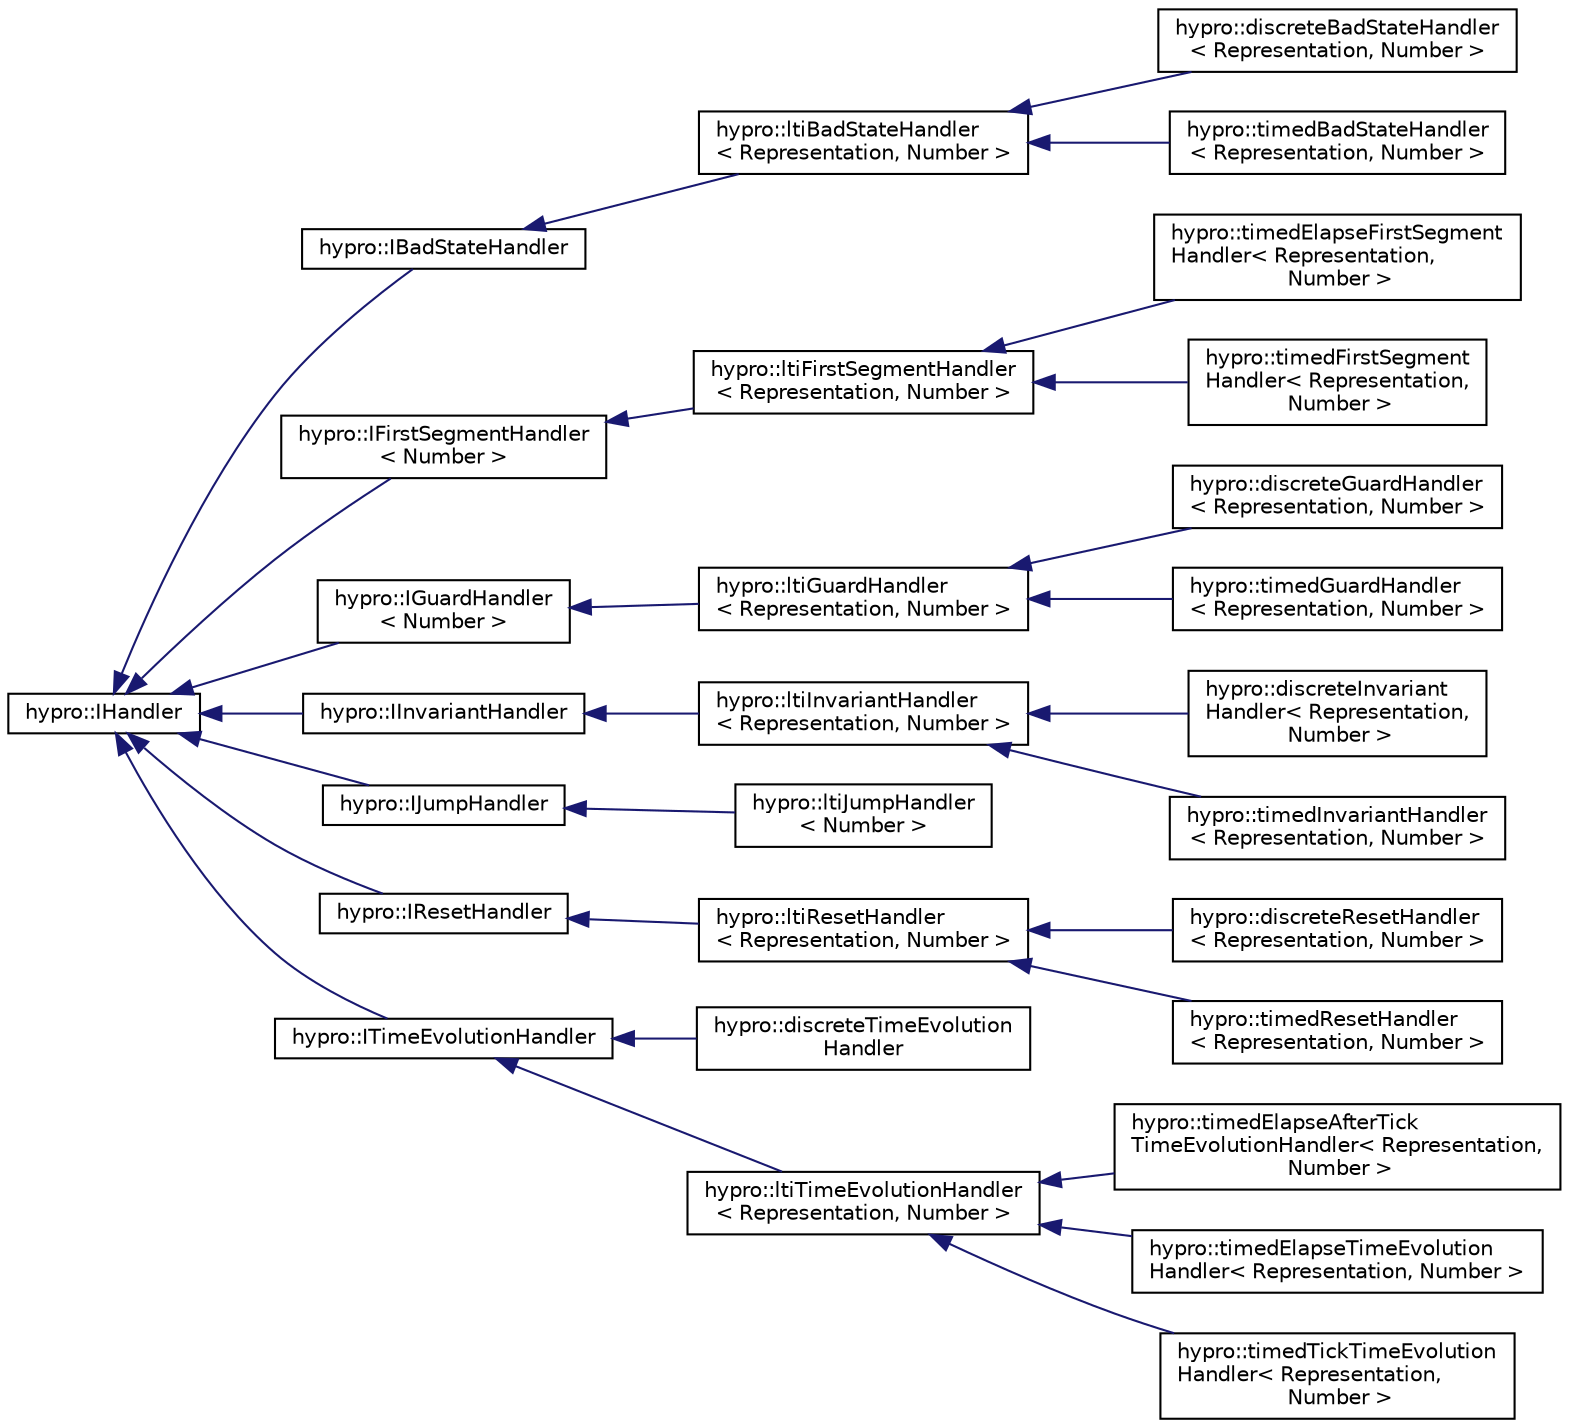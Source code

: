 digraph "Graphical Class Hierarchy"
{
  edge [fontname="Helvetica",fontsize="10",labelfontname="Helvetica",labelfontsize="10"];
  node [fontname="Helvetica",fontsize="10",shape=record];
  rankdir="LR";
  Node1 [label="hypro::IHandler",height=0.2,width=0.4,color="black", fillcolor="white", style="filled",URL="$classhypro_1_1IHandler.html"];
  Node1 -> Node2 [dir="back",color="midnightblue",fontsize="10",style="solid",fontname="Helvetica"];
  Node2 [label="hypro::IBadStateHandler",height=0.2,width=0.4,color="black", fillcolor="white", style="filled",URL="$classhypro_1_1IBadStateHandler.html"];
  Node2 -> Node3 [dir="back",color="midnightblue",fontsize="10",style="solid",fontname="Helvetica"];
  Node3 [label="hypro::ltiBadStateHandler\l\< Representation, Number \>",height=0.2,width=0.4,color="black", fillcolor="white", style="filled",URL="$classhypro_1_1ltiBadStateHandler.html"];
  Node3 -> Node4 [dir="back",color="midnightblue",fontsize="10",style="solid",fontname="Helvetica"];
  Node4 [label="hypro::discreteBadStateHandler\l\< Representation, Number \>",height=0.2,width=0.4,color="black", fillcolor="white", style="filled",URL="$classhypro_1_1discreteBadStateHandler.html"];
  Node3 -> Node5 [dir="back",color="midnightblue",fontsize="10",style="solid",fontname="Helvetica"];
  Node5 [label="hypro::timedBadStateHandler\l\< Representation, Number \>",height=0.2,width=0.4,color="black", fillcolor="white", style="filled",URL="$classhypro_1_1timedBadStateHandler.html"];
  Node1 -> Node6 [dir="back",color="midnightblue",fontsize="10",style="solid",fontname="Helvetica"];
  Node6 [label="hypro::IFirstSegmentHandler\l\< Number \>",height=0.2,width=0.4,color="black", fillcolor="white", style="filled",URL="$classhypro_1_1IFirstSegmentHandler.html"];
  Node6 -> Node7 [dir="back",color="midnightblue",fontsize="10",style="solid",fontname="Helvetica"];
  Node7 [label="hypro::ltiFirstSegmentHandler\l\< Representation, Number \>",height=0.2,width=0.4,color="black", fillcolor="white", style="filled",URL="$classhypro_1_1ltiFirstSegmentHandler.html"];
  Node7 -> Node8 [dir="back",color="midnightblue",fontsize="10",style="solid",fontname="Helvetica"];
  Node8 [label="hypro::timedElapseFirstSegment\lHandler\< Representation,\l Number \>",height=0.2,width=0.4,color="black", fillcolor="white", style="filled",URL="$classhypro_1_1timedElapseFirstSegmentHandler.html"];
  Node7 -> Node9 [dir="back",color="midnightblue",fontsize="10",style="solid",fontname="Helvetica"];
  Node9 [label="hypro::timedFirstSegment\lHandler\< Representation,\l Number \>",height=0.2,width=0.4,color="black", fillcolor="white", style="filled",URL="$classhypro_1_1timedFirstSegmentHandler.html"];
  Node1 -> Node10 [dir="back",color="midnightblue",fontsize="10",style="solid",fontname="Helvetica"];
  Node10 [label="hypro::IGuardHandler\l\< Number \>",height=0.2,width=0.4,color="black", fillcolor="white", style="filled",URL="$classhypro_1_1IGuardHandler.html"];
  Node10 -> Node11 [dir="back",color="midnightblue",fontsize="10",style="solid",fontname="Helvetica"];
  Node11 [label="hypro::ltiGuardHandler\l\< Representation, Number \>",height=0.2,width=0.4,color="black", fillcolor="white", style="filled",URL="$classhypro_1_1ltiGuardHandler.html"];
  Node11 -> Node12 [dir="back",color="midnightblue",fontsize="10",style="solid",fontname="Helvetica"];
  Node12 [label="hypro::discreteGuardHandler\l\< Representation, Number \>",height=0.2,width=0.4,color="black", fillcolor="white", style="filled",URL="$classhypro_1_1discreteGuardHandler.html"];
  Node11 -> Node13 [dir="back",color="midnightblue",fontsize="10",style="solid",fontname="Helvetica"];
  Node13 [label="hypro::timedGuardHandler\l\< Representation, Number \>",height=0.2,width=0.4,color="black", fillcolor="white", style="filled",URL="$classhypro_1_1timedGuardHandler.html"];
  Node1 -> Node14 [dir="back",color="midnightblue",fontsize="10",style="solid",fontname="Helvetica"];
  Node14 [label="hypro::IInvariantHandler",height=0.2,width=0.4,color="black", fillcolor="white", style="filled",URL="$classhypro_1_1IInvariantHandler.html"];
  Node14 -> Node15 [dir="back",color="midnightblue",fontsize="10",style="solid",fontname="Helvetica"];
  Node15 [label="hypro::ltiInvariantHandler\l\< Representation, Number \>",height=0.2,width=0.4,color="black", fillcolor="white", style="filled",URL="$classhypro_1_1ltiInvariantHandler.html"];
  Node15 -> Node16 [dir="back",color="midnightblue",fontsize="10",style="solid",fontname="Helvetica"];
  Node16 [label="hypro::discreteInvariant\lHandler\< Representation,\l Number \>",height=0.2,width=0.4,color="black", fillcolor="white", style="filled",URL="$classhypro_1_1discreteInvariantHandler.html"];
  Node15 -> Node17 [dir="back",color="midnightblue",fontsize="10",style="solid",fontname="Helvetica"];
  Node17 [label="hypro::timedInvariantHandler\l\< Representation, Number \>",height=0.2,width=0.4,color="black", fillcolor="white", style="filled",URL="$classhypro_1_1timedInvariantHandler.html"];
  Node1 -> Node18 [dir="back",color="midnightblue",fontsize="10",style="solid",fontname="Helvetica"];
  Node18 [label="hypro::IJumpHandler",height=0.2,width=0.4,color="black", fillcolor="white", style="filled",URL="$classhypro_1_1IJumpHandler.html"];
  Node18 -> Node19 [dir="back",color="midnightblue",fontsize="10",style="solid",fontname="Helvetica"];
  Node19 [label="hypro::ltiJumpHandler\l\< Number \>",height=0.2,width=0.4,color="black", fillcolor="white", style="filled",URL="$classhypro_1_1ltiJumpHandler.html"];
  Node1 -> Node20 [dir="back",color="midnightblue",fontsize="10",style="solid",fontname="Helvetica"];
  Node20 [label="hypro::IResetHandler",height=0.2,width=0.4,color="black", fillcolor="white", style="filled",URL="$classhypro_1_1IResetHandler.html"];
  Node20 -> Node21 [dir="back",color="midnightblue",fontsize="10",style="solid",fontname="Helvetica"];
  Node21 [label="hypro::ltiResetHandler\l\< Representation, Number \>",height=0.2,width=0.4,color="black", fillcolor="white", style="filled",URL="$classhypro_1_1ltiResetHandler.html"];
  Node21 -> Node22 [dir="back",color="midnightblue",fontsize="10",style="solid",fontname="Helvetica"];
  Node22 [label="hypro::discreteResetHandler\l\< Representation, Number \>",height=0.2,width=0.4,color="black", fillcolor="white", style="filled",URL="$classhypro_1_1discreteResetHandler.html"];
  Node21 -> Node23 [dir="back",color="midnightblue",fontsize="10",style="solid",fontname="Helvetica"];
  Node23 [label="hypro::timedResetHandler\l\< Representation, Number \>",height=0.2,width=0.4,color="black", fillcolor="white", style="filled",URL="$classhypro_1_1timedResetHandler.html"];
  Node1 -> Node24 [dir="back",color="midnightblue",fontsize="10",style="solid",fontname="Helvetica"];
  Node24 [label="hypro::ITimeEvolutionHandler",height=0.2,width=0.4,color="black", fillcolor="white", style="filled",URL="$classhypro_1_1ITimeEvolutionHandler.html"];
  Node24 -> Node25 [dir="back",color="midnightblue",fontsize="10",style="solid",fontname="Helvetica"];
  Node25 [label="hypro::discreteTimeEvolution\lHandler",height=0.2,width=0.4,color="black", fillcolor="white", style="filled",URL="$classhypro_1_1discreteTimeEvolutionHandler.html"];
  Node24 -> Node26 [dir="back",color="midnightblue",fontsize="10",style="solid",fontname="Helvetica"];
  Node26 [label="hypro::ltiTimeEvolutionHandler\l\< Representation, Number \>",height=0.2,width=0.4,color="black", fillcolor="white", style="filled",URL="$classhypro_1_1ltiTimeEvolutionHandler.html"];
  Node26 -> Node27 [dir="back",color="midnightblue",fontsize="10",style="solid",fontname="Helvetica"];
  Node27 [label="hypro::timedElapseAfterTick\lTimeEvolutionHandler\< Representation,\l Number \>",height=0.2,width=0.4,color="black", fillcolor="white", style="filled",URL="$classhypro_1_1timedElapseAfterTickTimeEvolutionHandler.html"];
  Node26 -> Node28 [dir="back",color="midnightblue",fontsize="10",style="solid",fontname="Helvetica"];
  Node28 [label="hypro::timedElapseTimeEvolution\lHandler\< Representation, Number \>",height=0.2,width=0.4,color="black", fillcolor="white", style="filled",URL="$classhypro_1_1timedElapseTimeEvolutionHandler.html"];
  Node26 -> Node29 [dir="back",color="midnightblue",fontsize="10",style="solid",fontname="Helvetica"];
  Node29 [label="hypro::timedTickTimeEvolution\lHandler\< Representation,\l Number \>",height=0.2,width=0.4,color="black", fillcolor="white", style="filled",URL="$classhypro_1_1timedTickTimeEvolutionHandler.html"];
}
